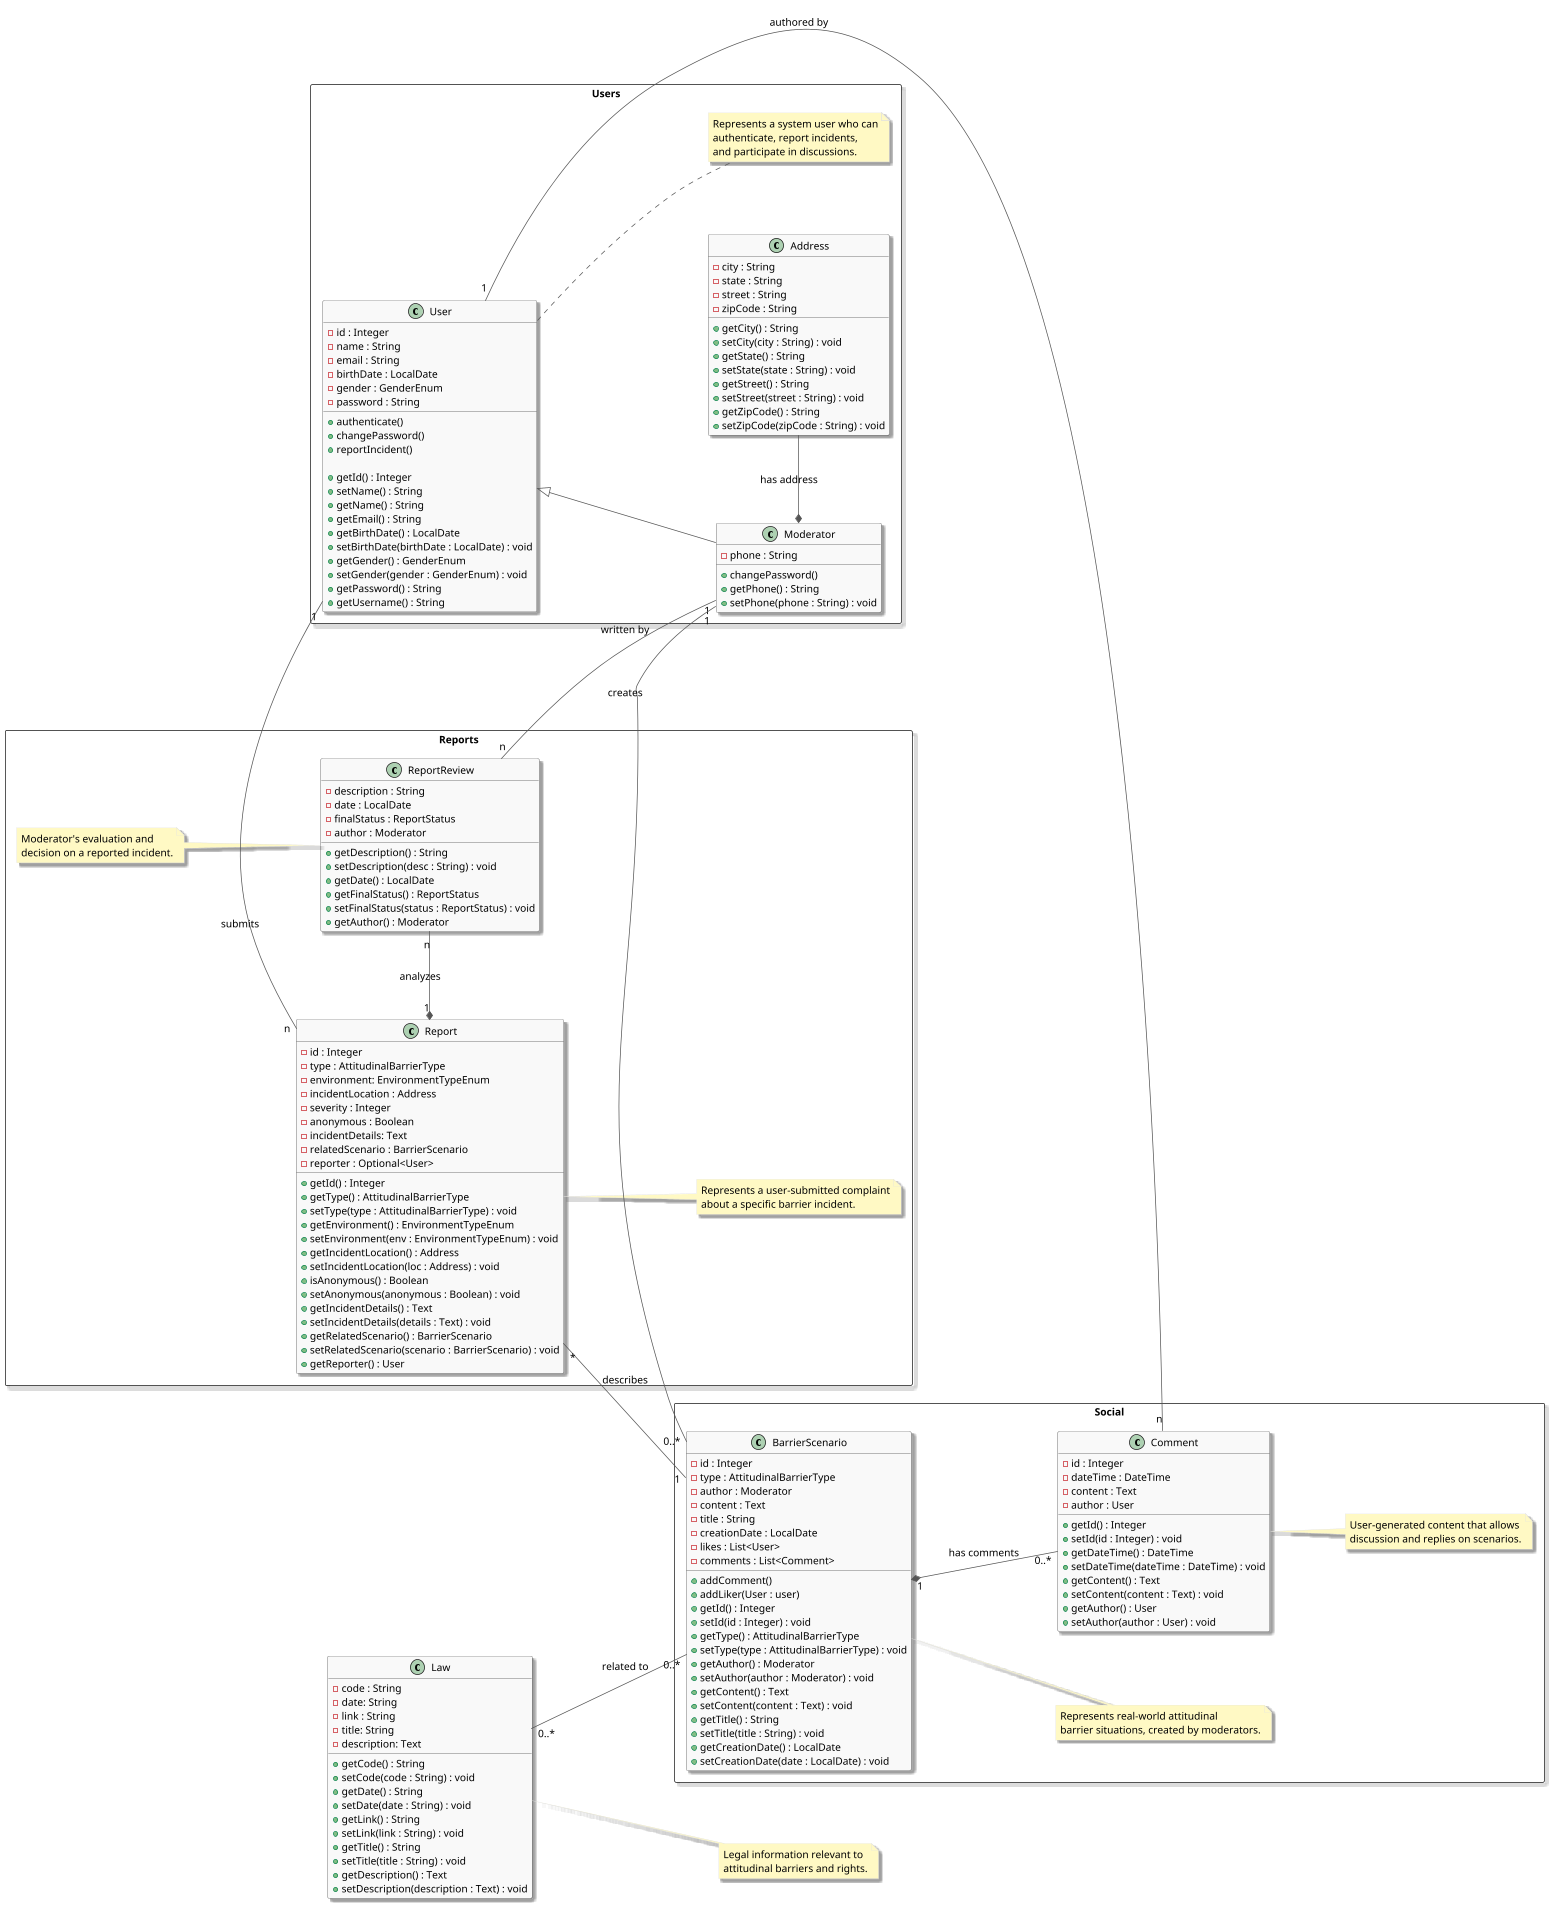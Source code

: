 @startuml
skinparam Dpi 70
skinparam shadowing true
skinparam Nodesep 100
skinparam Ranksep 100
skinparam classBackgroundColor #F9F9F9
skinparam classBorderColor #444444
skinparam classArrowColor #555555
skinparam noteBackgroundColor #FFF9C4
skinparam noteBorderColor #E0E0E0
skinparam groupInheritance 1
skinparam defaultFontName "Arial"
skinparam defaultFontSize 14

left to right direction

package "Users" <<Rectangle>> {
    class User {
        - id : Integer
        - name : String
        - email : String
        - birthDate : LocalDate
        - gender : GenderEnum
        - password : String

        + authenticate()
        + changePassword()
        + reportIncident()

        + getId() : Integer
        + setName() : String
        + getName() : String
        + getEmail() : String
        + getBirthDate() : LocalDate
        + setBirthDate(birthDate : LocalDate) : void
        + getGender() : GenderEnum
        + setGender(gender : GenderEnum) : void
        + getPassword() : String
        + getUsername() : String
    }

    class Moderator {
        - phone : String

        + changePassword()
        + getPhone() : String
        + setPhone(phone : String) : void
    }

    class Address {
        - city : String
        - state : String
        - street : String
        - zipCode : String

        + getCity() : String
        + setCity(city : String) : void
        + getState() : String
        + setState(state : String) : void
        + getStreet() : String
        + setStreet(street : String) : void
        + getZipCode() : String
        + setZipCode(zipCode : String) : void
    }

    note right of User
        Represents a system user who can
        authenticate, report incidents,
        and participate in discussions.
    end note
}

package "Social" <<Rectangle>> {
    class BarrierScenario {
        - id : Integer
        - type : AttitudinalBarrierType
        - author : Moderator
        - content : Text
        - title : String
        - creationDate : LocalDate
        - likes : List<User>
        - comments : List<Comment>

        + addComment()
        + addLiker(User : user)
        + getId() : Integer
        + setId(id : Integer) : void
        + getType() : AttitudinalBarrierType
        + setType(type : AttitudinalBarrierType) : void
        + getAuthor() : Moderator
        + setAuthor(author : Moderator) : void
        + getContent() : Text
        + setContent(content : Text) : void
        + getTitle() : String
        + setTitle(title : String) : void
        + getCreationDate() : LocalDate
        + setCreationDate(date : LocalDate) : void
    }

    class Comment {
        - id : Integer
        - dateTime : DateTime
        - content : Text
        - author : User

        + getId() : Integer
        + setId(id : Integer) : void
        + getDateTime() : DateTime
        + setDateTime(dateTime : DateTime) : void
        + getContent() : Text
        + setContent(content : Text) : void
        + getAuthor() : User
        + setAuthor(author : User) : void
    }

    note right of BarrierScenario
        Represents real-world attitudinal
        barrier situations, created by moderators.
    end note

    note right of Comment
        User-generated content that allows
        discussion and replies on scenarios.
    end note
}

class Law {
    - code : String
    - date: String
    - link : String
    - title: String
    - description: Text

    + getCode() : String
    + setCode(code : String) : void
    + getDate() : String
    + setDate(date : String) : void
    + getLink() : String
    + setLink(link : String) : void
    + getTitle() : String
    + setTitle(title : String) : void
    + getDescription() : Text
    + setDescription(description : Text) : void
}

note right of Law
    Legal information relevant to
    attitudinal barriers and rights.
end note

package "Reports" <<Rectangle>> {
    class Report {
        - id : Integer
        - type : AttitudinalBarrierType
        - environment: EnvironmentTypeEnum
        - incidentLocation : Address
        - severity : Integer
        - anonymous : Boolean
        - incidentDetails: Text
        - relatedScenario : BarrierScenario
        - reporter : Optional<User>

        + getId() : Integer
        + getType() : AttitudinalBarrierType
        + setType(type : AttitudinalBarrierType) : void
        + getEnvironment() : EnvironmentTypeEnum
        + setEnvironment(env : EnvironmentTypeEnum) : void
        + getIncidentLocation() : Address
        + setIncidentLocation(loc : Address) : void
        + isAnonymous() : Boolean
        + setAnonymous(anonymous : Boolean) : void
        + getIncidentDetails() : Text
        + setIncidentDetails(details : Text) : void
        + getRelatedScenario() : BarrierScenario
        + setRelatedScenario(scenario : BarrierScenario) : void
        + getReporter() : User
    }




    class ReportReview {
        - description : String
        - date : LocalDate
        - finalStatus : ReportStatus
        - author : Moderator

        + getDescription() : String
        + setDescription(desc : String) : void
        + getDate() : LocalDate
        + getFinalStatus() : ReportStatus
        + setFinalStatus(status : ReportStatus) : void
        + getAuthor() : Moderator
    }

    note right of Report
        Represents a user-submitted complaint
        about a specific barrier incident.
    end note



    note left of ReportReview
        Moderator's evaluation and
        decision on a reported incident.
    end note
}

' Inheritance and relationships
User <|-- Moderator

User "1" -- "n" Report : "submits"

ReportReview "n" -- "1" Moderator : "written by"
ReportReview "n" -* "1" Report : "analyzes"

Comment "n" -- "1" User : "authored by"

Moderator *- Address : "has address"
Moderator "1" -- "0..*" BarrierScenario : "creates"

Report "*" -- "1" BarrierScenario : "describes"
BarrierScenario "1" *-- "0..*" Comment : "has comments"
Law "0..*" -- "0..*" BarrierScenario : "related to"

@enduml
